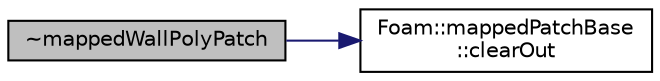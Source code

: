 digraph "~mappedWallPolyPatch"
{
  bgcolor="transparent";
  edge [fontname="Helvetica",fontsize="10",labelfontname="Helvetica",labelfontsize="10"];
  node [fontname="Helvetica",fontsize="10",shape=record];
  rankdir="LR";
  Node28 [label="~mappedWallPolyPatch",height=0.2,width=0.4,color="black", fillcolor="grey75", style="filled", fontcolor="black"];
  Node28 -> Node29 [color="midnightblue",fontsize="10",style="solid",fontname="Helvetica"];
  Node29 [label="Foam::mappedPatchBase\l::clearOut",height=0.2,width=0.4,color="black",URL="$a26225.html#af320697688df08f1438d37a86bcaf25d"];
}

